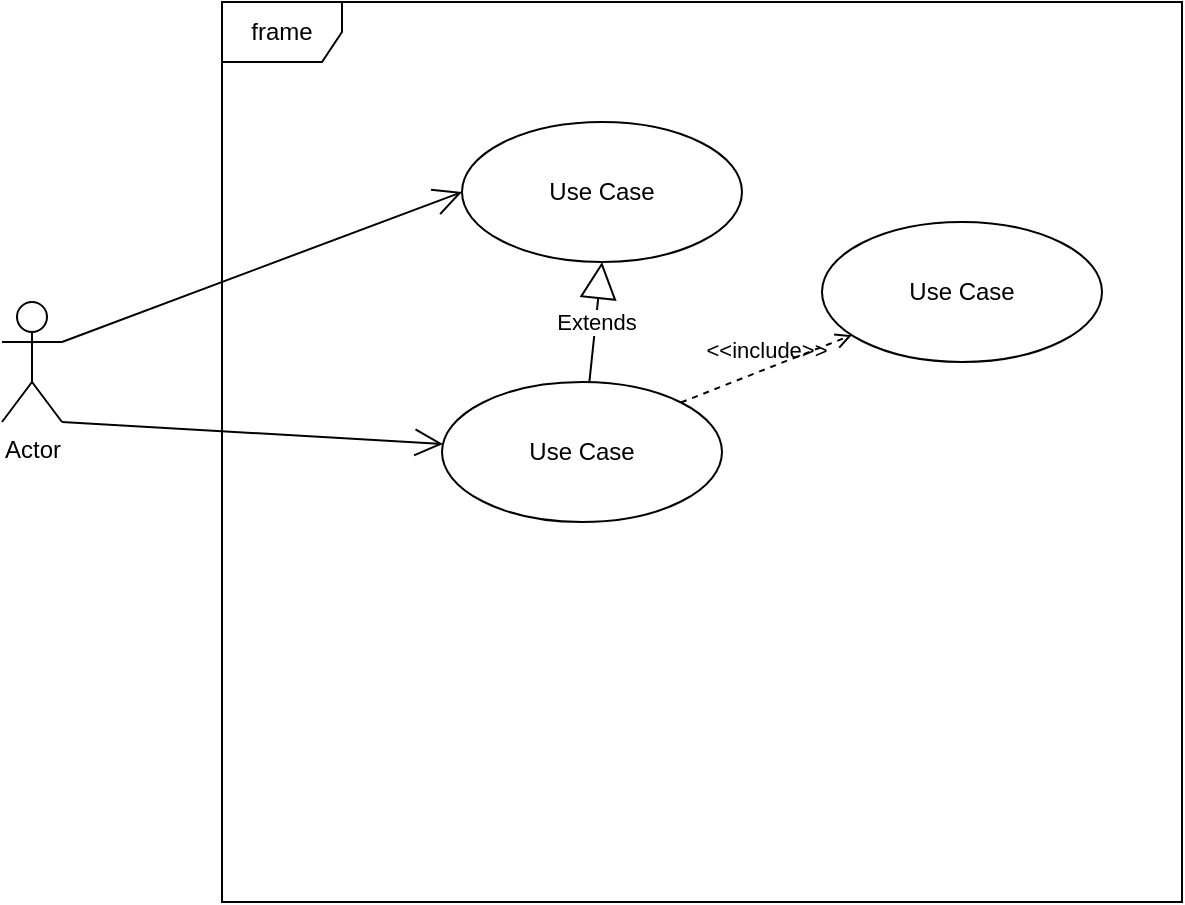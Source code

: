 <mxfile version="10.5.2" type="github"><diagram id="Qg-ZoCM74MvuijuU27lO" name="Page-1"><mxGraphModel dx="1074" dy="585" grid="1" gridSize="10" guides="1" tooltips="1" connect="1" arrows="1" fold="1" page="1" pageScale="1" pageWidth="827" pageHeight="1169" math="0" shadow="0"><root><mxCell id="0"/><mxCell id="1" parent="0"/><mxCell id="9XvNz_WsREaTN5iQBb8I-1" value="frame" style="shape=umlFrame;whiteSpace=wrap;html=1;" vertex="1" parent="1"><mxGeometry x="170" y="90" width="480" height="450" as="geometry"/></mxCell><mxCell id="9XvNz_WsREaTN5iQBb8I-2" value="Actor" style="shape=umlActor;verticalLabelPosition=bottom;labelBackgroundColor=#ffffff;verticalAlign=top;html=1;outlineConnect=0;" vertex="1" parent="1"><mxGeometry x="60" y="240" width="30" height="60" as="geometry"/></mxCell><mxCell id="9XvNz_WsREaTN5iQBb8I-3" value="Use Case" style="ellipse;whiteSpace=wrap;html=1;" vertex="1" parent="1"><mxGeometry x="290" y="150" width="140" height="70" as="geometry"/></mxCell><mxCell id="9XvNz_WsREaTN5iQBb8I-4" value="Use Case" style="ellipse;whiteSpace=wrap;html=1;" vertex="1" parent="1"><mxGeometry x="280" y="280" width="140" height="70" as="geometry"/></mxCell><mxCell id="9XvNz_WsREaTN5iQBb8I-5" value="" style="endArrow=open;endFill=1;endSize=12;html=1;entryX=0;entryY=0.5;entryDx=0;entryDy=0;exitX=1;exitY=0.333;exitDx=0;exitDy=0;exitPerimeter=0;" edge="1" parent="1" source="9XvNz_WsREaTN5iQBb8I-2" target="9XvNz_WsREaTN5iQBb8I-3"><mxGeometry width="160" relative="1" as="geometry"><mxPoint x="60" y="560" as="sourcePoint"/><mxPoint x="220" y="560" as="targetPoint"/></mxGeometry></mxCell><mxCell id="9XvNz_WsREaTN5iQBb8I-6" value="" style="endArrow=open;endFill=1;endSize=12;html=1;exitX=1;exitY=1;exitDx=0;exitDy=0;exitPerimeter=0;" edge="1" parent="1" source="9XvNz_WsREaTN5iQBb8I-2" target="9XvNz_WsREaTN5iQBb8I-4"><mxGeometry width="160" relative="1" as="geometry"><mxPoint x="110" y="360" as="sourcePoint"/><mxPoint x="270" y="360" as="targetPoint"/></mxGeometry></mxCell><mxCell id="9XvNz_WsREaTN5iQBb8I-8" value="Extends" style="endArrow=block;endSize=16;endFill=0;html=1;entryX=0.5;entryY=1;entryDx=0;entryDy=0;" edge="1" parent="1" source="9XvNz_WsREaTN5iQBb8I-4" target="9XvNz_WsREaTN5iQBb8I-3"><mxGeometry width="160" relative="1" as="geometry"><mxPoint x="60" y="560" as="sourcePoint"/><mxPoint x="220" y="560" as="targetPoint"/></mxGeometry></mxCell><mxCell id="9XvNz_WsREaTN5iQBb8I-9" value="Use Case" style="ellipse;whiteSpace=wrap;html=1;" vertex="1" parent="1"><mxGeometry x="470" y="200" width="140" height="70" as="geometry"/></mxCell><mxCell id="9XvNz_WsREaTN5iQBb8I-11" value="&amp;lt;&amp;lt;include&amp;gt;&amp;gt;" style="edgeStyle=none;html=1;endArrow=open;verticalAlign=bottom;dashed=1;labelBackgroundColor=none;exitX=1;exitY=0;exitDx=0;exitDy=0;" edge="1" parent="1" source="9XvNz_WsREaTN5iQBb8I-4" target="9XvNz_WsREaTN5iQBb8I-9"><mxGeometry width="160" relative="1" as="geometry"><mxPoint x="10" y="410" as="sourcePoint"/><mxPoint x="170" y="410" as="targetPoint"/></mxGeometry></mxCell></root></mxGraphModel></diagram></mxfile>